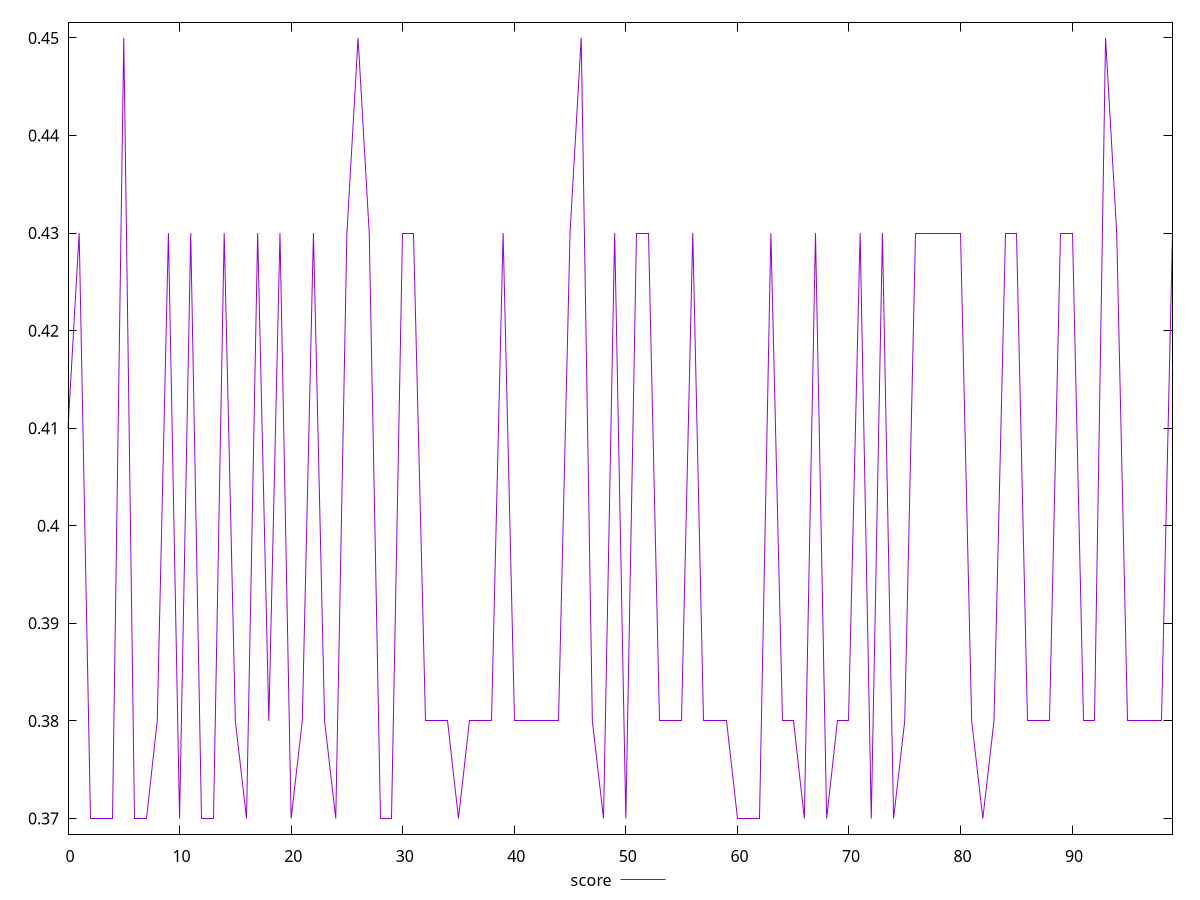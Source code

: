 reset

$score <<EOF
0 0.41
1 0.43
2 0.37
3 0.37
4 0.37
5 0.45
6 0.37
7 0.37
8 0.38
9 0.43
10 0.37
11 0.43
12 0.37
13 0.37
14 0.43
15 0.38
16 0.37
17 0.43
18 0.38
19 0.43
20 0.37
21 0.38
22 0.43
23 0.38
24 0.37
25 0.43
26 0.45
27 0.43
28 0.37
29 0.37
30 0.43
31 0.43
32 0.38
33 0.38
34 0.38
35 0.37
36 0.38
37 0.38
38 0.38
39 0.43
40 0.38
41 0.38
42 0.38
43 0.38
44 0.38
45 0.43
46 0.45
47 0.38
48 0.37
49 0.43
50 0.37
51 0.43
52 0.43
53 0.38
54 0.38
55 0.38
56 0.43
57 0.38
58 0.38
59 0.38
60 0.37
61 0.37
62 0.37
63 0.43
64 0.38
65 0.38
66 0.37
67 0.43
68 0.37
69 0.38
70 0.38
71 0.43
72 0.37
73 0.43
74 0.37
75 0.38
76 0.43
77 0.43
78 0.43
79 0.43
80 0.43
81 0.38
82 0.37
83 0.38
84 0.43
85 0.43
86 0.38
87 0.38
88 0.38
89 0.43
90 0.43
91 0.38
92 0.38
93 0.45
94 0.43
95 0.38
96 0.38
97 0.38
98 0.38
99 0.43
EOF

set key outside below
set xrange [0:99]
set yrange [0.3684:0.4516]
set trange [0.3684:0.4516]
set terminal svg size 640, 500 enhanced background rgb 'white'
set output "reports/report_00032_2021-02-25T10-28-15.087Z/uses-rel-preload/samples/music/score/values.svg"

plot $score title "score" with line

reset
